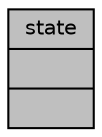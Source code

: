 digraph "state"
{
 // LATEX_PDF_SIZE
  edge [fontname="Helvetica",fontsize="10",labelfontname="Helvetica",labelfontsize="10"];
  node [fontname="Helvetica",fontsize="10",shape=record];
  Node1 [label="{state\n||}",height=0.2,width=0.4,color="black", fillcolor="grey75", style="filled", fontcolor="black",tooltip="An abstract class that provides a common interface to all state classes. It is templated so that clas..."];
}
